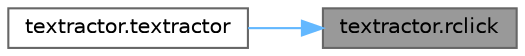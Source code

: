 digraph "textractor.rclick"
{
 // LATEX_PDF_SIZE
  bgcolor="transparent";
  edge [fontname=Helvetica,fontsize=10,labelfontname=Helvetica,labelfontsize=10];
  node [fontname=Helvetica,fontsize=10,shape=box,height=0.2,width=0.4];
  rankdir="RL";
  Node1 [label="textractor.rclick",height=0.2,width=0.4,color="gray40", fillcolor="grey60", style="filled", fontcolor="black",tooltip=" "];
  Node1 -> Node2 [dir="back",color="steelblue1",style="solid"];
  Node2 [label="textractor.textractor",height=0.2,width=0.4,color="grey40", fillcolor="white", style="filled",URL="$dd/d30/namespacetextractor.html#a60042d9393c93df35c1b9c5e5f96b1ad",tooltip=" "];
}
